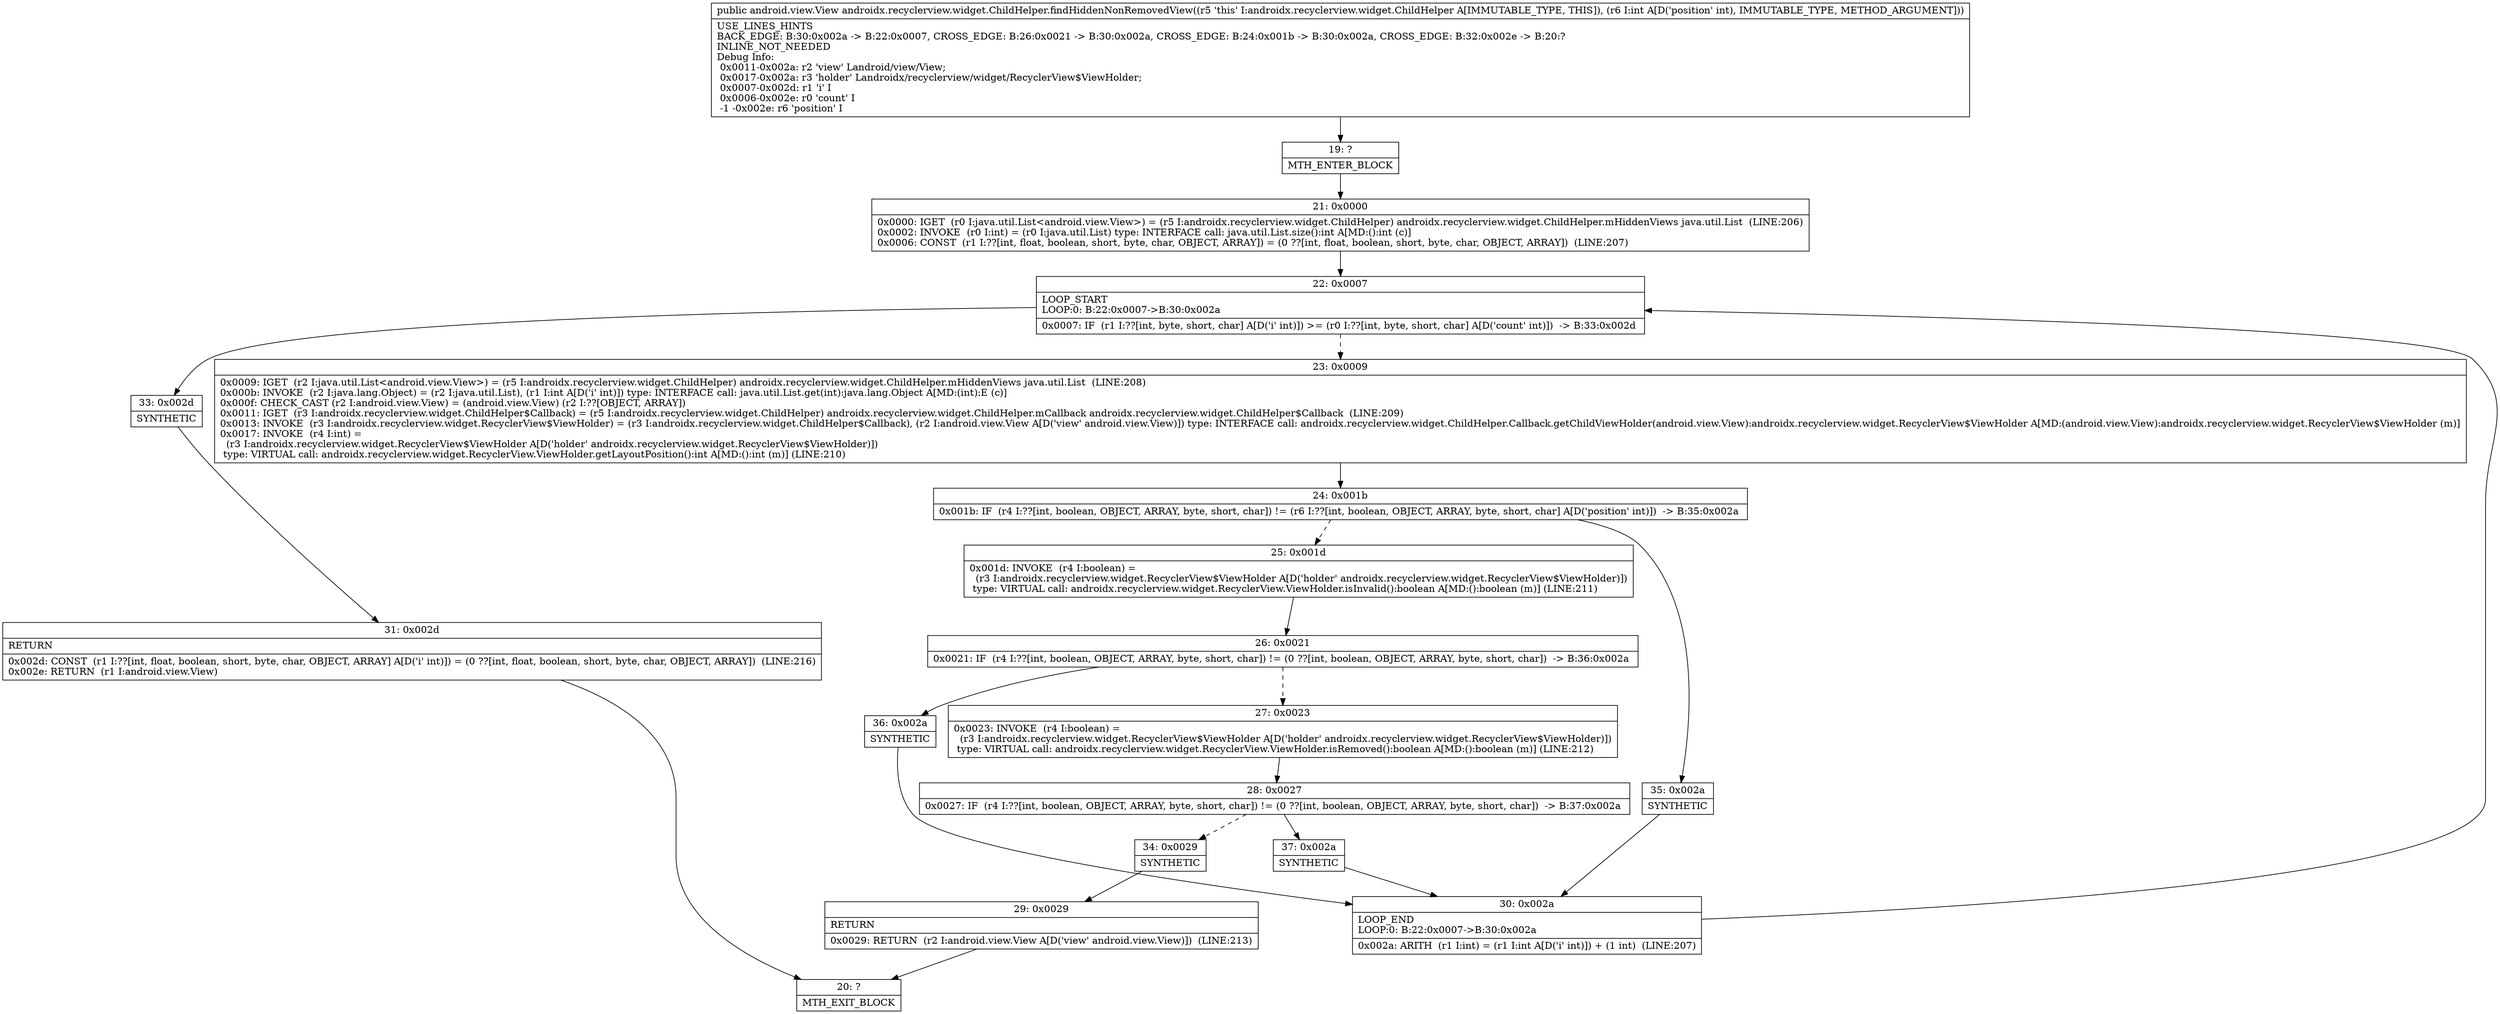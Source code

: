 digraph "CFG forandroidx.recyclerview.widget.ChildHelper.findHiddenNonRemovedView(I)Landroid\/view\/View;" {
Node_19 [shape=record,label="{19\:\ ?|MTH_ENTER_BLOCK\l}"];
Node_21 [shape=record,label="{21\:\ 0x0000|0x0000: IGET  (r0 I:java.util.List\<android.view.View\>) = (r5 I:androidx.recyclerview.widget.ChildHelper) androidx.recyclerview.widget.ChildHelper.mHiddenViews java.util.List  (LINE:206)\l0x0002: INVOKE  (r0 I:int) = (r0 I:java.util.List) type: INTERFACE call: java.util.List.size():int A[MD:():int (c)]\l0x0006: CONST  (r1 I:??[int, float, boolean, short, byte, char, OBJECT, ARRAY]) = (0 ??[int, float, boolean, short, byte, char, OBJECT, ARRAY])  (LINE:207)\l}"];
Node_22 [shape=record,label="{22\:\ 0x0007|LOOP_START\lLOOP:0: B:22:0x0007\-\>B:30:0x002a\l|0x0007: IF  (r1 I:??[int, byte, short, char] A[D('i' int)]) \>= (r0 I:??[int, byte, short, char] A[D('count' int)])  \-\> B:33:0x002d \l}"];
Node_23 [shape=record,label="{23\:\ 0x0009|0x0009: IGET  (r2 I:java.util.List\<android.view.View\>) = (r5 I:androidx.recyclerview.widget.ChildHelper) androidx.recyclerview.widget.ChildHelper.mHiddenViews java.util.List  (LINE:208)\l0x000b: INVOKE  (r2 I:java.lang.Object) = (r2 I:java.util.List), (r1 I:int A[D('i' int)]) type: INTERFACE call: java.util.List.get(int):java.lang.Object A[MD:(int):E (c)]\l0x000f: CHECK_CAST (r2 I:android.view.View) = (android.view.View) (r2 I:??[OBJECT, ARRAY]) \l0x0011: IGET  (r3 I:androidx.recyclerview.widget.ChildHelper$Callback) = (r5 I:androidx.recyclerview.widget.ChildHelper) androidx.recyclerview.widget.ChildHelper.mCallback androidx.recyclerview.widget.ChildHelper$Callback  (LINE:209)\l0x0013: INVOKE  (r3 I:androidx.recyclerview.widget.RecyclerView$ViewHolder) = (r3 I:androidx.recyclerview.widget.ChildHelper$Callback), (r2 I:android.view.View A[D('view' android.view.View)]) type: INTERFACE call: androidx.recyclerview.widget.ChildHelper.Callback.getChildViewHolder(android.view.View):androidx.recyclerview.widget.RecyclerView$ViewHolder A[MD:(android.view.View):androidx.recyclerview.widget.RecyclerView$ViewHolder (m)]\l0x0017: INVOKE  (r4 I:int) = \l  (r3 I:androidx.recyclerview.widget.RecyclerView$ViewHolder A[D('holder' androidx.recyclerview.widget.RecyclerView$ViewHolder)])\l type: VIRTUAL call: androidx.recyclerview.widget.RecyclerView.ViewHolder.getLayoutPosition():int A[MD:():int (m)] (LINE:210)\l}"];
Node_24 [shape=record,label="{24\:\ 0x001b|0x001b: IF  (r4 I:??[int, boolean, OBJECT, ARRAY, byte, short, char]) != (r6 I:??[int, boolean, OBJECT, ARRAY, byte, short, char] A[D('position' int)])  \-\> B:35:0x002a \l}"];
Node_25 [shape=record,label="{25\:\ 0x001d|0x001d: INVOKE  (r4 I:boolean) = \l  (r3 I:androidx.recyclerview.widget.RecyclerView$ViewHolder A[D('holder' androidx.recyclerview.widget.RecyclerView$ViewHolder)])\l type: VIRTUAL call: androidx.recyclerview.widget.RecyclerView.ViewHolder.isInvalid():boolean A[MD:():boolean (m)] (LINE:211)\l}"];
Node_26 [shape=record,label="{26\:\ 0x0021|0x0021: IF  (r4 I:??[int, boolean, OBJECT, ARRAY, byte, short, char]) != (0 ??[int, boolean, OBJECT, ARRAY, byte, short, char])  \-\> B:36:0x002a \l}"];
Node_27 [shape=record,label="{27\:\ 0x0023|0x0023: INVOKE  (r4 I:boolean) = \l  (r3 I:androidx.recyclerview.widget.RecyclerView$ViewHolder A[D('holder' androidx.recyclerview.widget.RecyclerView$ViewHolder)])\l type: VIRTUAL call: androidx.recyclerview.widget.RecyclerView.ViewHolder.isRemoved():boolean A[MD:():boolean (m)] (LINE:212)\l}"];
Node_28 [shape=record,label="{28\:\ 0x0027|0x0027: IF  (r4 I:??[int, boolean, OBJECT, ARRAY, byte, short, char]) != (0 ??[int, boolean, OBJECT, ARRAY, byte, short, char])  \-\> B:37:0x002a \l}"];
Node_34 [shape=record,label="{34\:\ 0x0029|SYNTHETIC\l}"];
Node_29 [shape=record,label="{29\:\ 0x0029|RETURN\l|0x0029: RETURN  (r2 I:android.view.View A[D('view' android.view.View)])  (LINE:213)\l}"];
Node_20 [shape=record,label="{20\:\ ?|MTH_EXIT_BLOCK\l}"];
Node_37 [shape=record,label="{37\:\ 0x002a|SYNTHETIC\l}"];
Node_30 [shape=record,label="{30\:\ 0x002a|LOOP_END\lLOOP:0: B:22:0x0007\-\>B:30:0x002a\l|0x002a: ARITH  (r1 I:int) = (r1 I:int A[D('i' int)]) + (1 int)  (LINE:207)\l}"];
Node_36 [shape=record,label="{36\:\ 0x002a|SYNTHETIC\l}"];
Node_35 [shape=record,label="{35\:\ 0x002a|SYNTHETIC\l}"];
Node_33 [shape=record,label="{33\:\ 0x002d|SYNTHETIC\l}"];
Node_31 [shape=record,label="{31\:\ 0x002d|RETURN\l|0x002d: CONST  (r1 I:??[int, float, boolean, short, byte, char, OBJECT, ARRAY] A[D('i' int)]) = (0 ??[int, float, boolean, short, byte, char, OBJECT, ARRAY])  (LINE:216)\l0x002e: RETURN  (r1 I:android.view.View) \l}"];
MethodNode[shape=record,label="{public android.view.View androidx.recyclerview.widget.ChildHelper.findHiddenNonRemovedView((r5 'this' I:androidx.recyclerview.widget.ChildHelper A[IMMUTABLE_TYPE, THIS]), (r6 I:int A[D('position' int), IMMUTABLE_TYPE, METHOD_ARGUMENT]))  | USE_LINES_HINTS\lBACK_EDGE: B:30:0x002a \-\> B:22:0x0007, CROSS_EDGE: B:26:0x0021 \-\> B:30:0x002a, CROSS_EDGE: B:24:0x001b \-\> B:30:0x002a, CROSS_EDGE: B:32:0x002e \-\> B:20:?\lINLINE_NOT_NEEDED\lDebug Info:\l  0x0011\-0x002a: r2 'view' Landroid\/view\/View;\l  0x0017\-0x002a: r3 'holder' Landroidx\/recyclerview\/widget\/RecyclerView$ViewHolder;\l  0x0007\-0x002d: r1 'i' I\l  0x0006\-0x002e: r0 'count' I\l  \-1 \-0x002e: r6 'position' I\l}"];
MethodNode -> Node_19;Node_19 -> Node_21;
Node_21 -> Node_22;
Node_22 -> Node_23[style=dashed];
Node_22 -> Node_33;
Node_23 -> Node_24;
Node_24 -> Node_25[style=dashed];
Node_24 -> Node_35;
Node_25 -> Node_26;
Node_26 -> Node_27[style=dashed];
Node_26 -> Node_36;
Node_27 -> Node_28;
Node_28 -> Node_34[style=dashed];
Node_28 -> Node_37;
Node_34 -> Node_29;
Node_29 -> Node_20;
Node_37 -> Node_30;
Node_30 -> Node_22;
Node_36 -> Node_30;
Node_35 -> Node_30;
Node_33 -> Node_31;
Node_31 -> Node_20;
}

